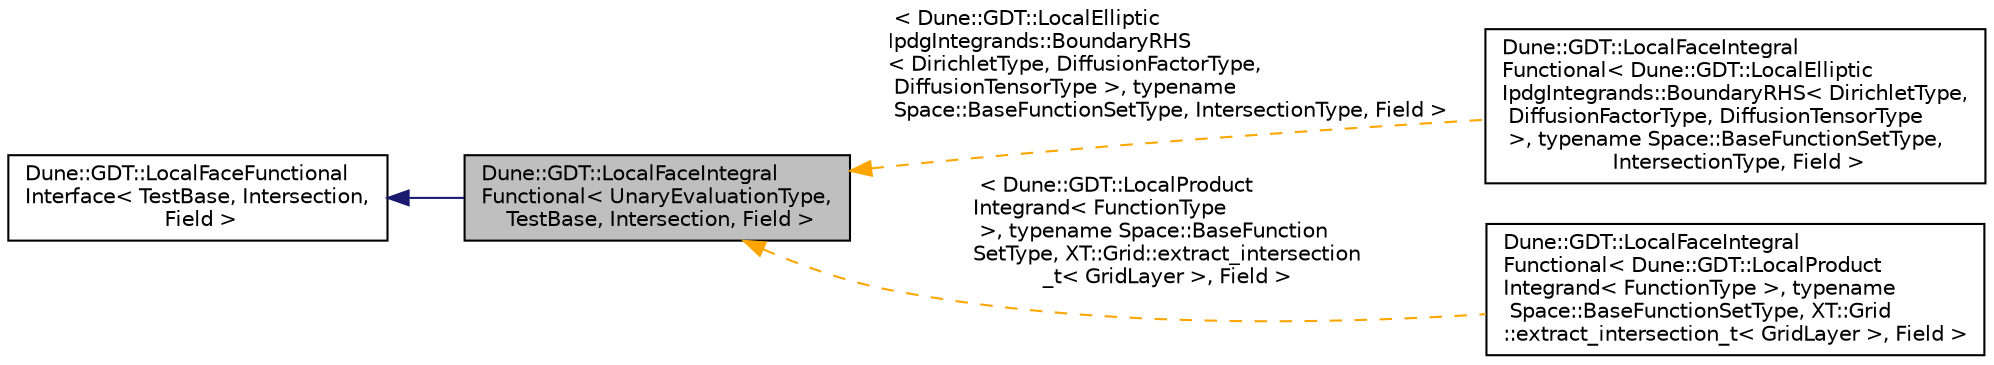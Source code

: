 digraph "Dune::GDT::LocalFaceIntegralFunctional&lt; UnaryEvaluationType, TestBase, Intersection, Field &gt;"
{
  edge [fontname="Helvetica",fontsize="10",labelfontname="Helvetica",labelfontsize="10"];
  node [fontname="Helvetica",fontsize="10",shape=record];
  rankdir="LR";
  Node0 [label="Dune::GDT::LocalFaceIntegral\lFunctional\< UnaryEvaluationType,\l TestBase, Intersection, Field \>",height=0.2,width=0.4,color="black", fillcolor="grey75", style="filled", fontcolor="black"];
  Node1 -> Node0 [dir="back",color="midnightblue",fontsize="10",style="solid",fontname="Helvetica"];
  Node1 [label="Dune::GDT::LocalFaceFunctional\lInterface\< TestBase, Intersection,\l Field \>",height=0.2,width=0.4,color="black", fillcolor="white", style="filled",URL="$a01324.html"];
  Node0 -> Node2 [dir="back",color="orange",fontsize="10",style="dashed",label=" \< Dune::GDT::LocalElliptic\lIpdgIntegrands::BoundaryRHS\l\< DirichletType, DiffusionFactorType,\l DiffusionTensorType \>, typename\l Space::BaseFunctionSetType, IntersectionType, Field \>" ,fontname="Helvetica"];
  Node2 [label="Dune::GDT::LocalFaceIntegral\lFunctional\< Dune::GDT::LocalElliptic\lIpdgIntegrands::BoundaryRHS\< DirichletType,\l DiffusionFactorType, DiffusionTensorType\l \>, typename Space::BaseFunctionSetType,\l IntersectionType, Field \>",height=0.2,width=0.4,color="black", fillcolor="white", style="filled",URL="$a01316.html"];
  Node0 -> Node3 [dir="back",color="orange",fontsize="10",style="dashed",label=" \< Dune::GDT::LocalProduct\lIntegrand\< FunctionType\l \>, typename Space::BaseFunction\lSetType, XT::Grid::extract_intersection\l_t\< GridLayer \>, Field \>" ,fontname="Helvetica"];
  Node3 [label="Dune::GDT::LocalFaceIntegral\lFunctional\< Dune::GDT::LocalProduct\lIntegrand\< FunctionType \>, typename\l Space::BaseFunctionSetType, XT::Grid\l::extract_intersection_t\< GridLayer \>, Field \>",height=0.2,width=0.4,color="black", fillcolor="white", style="filled",URL="$a01316.html"];
}
